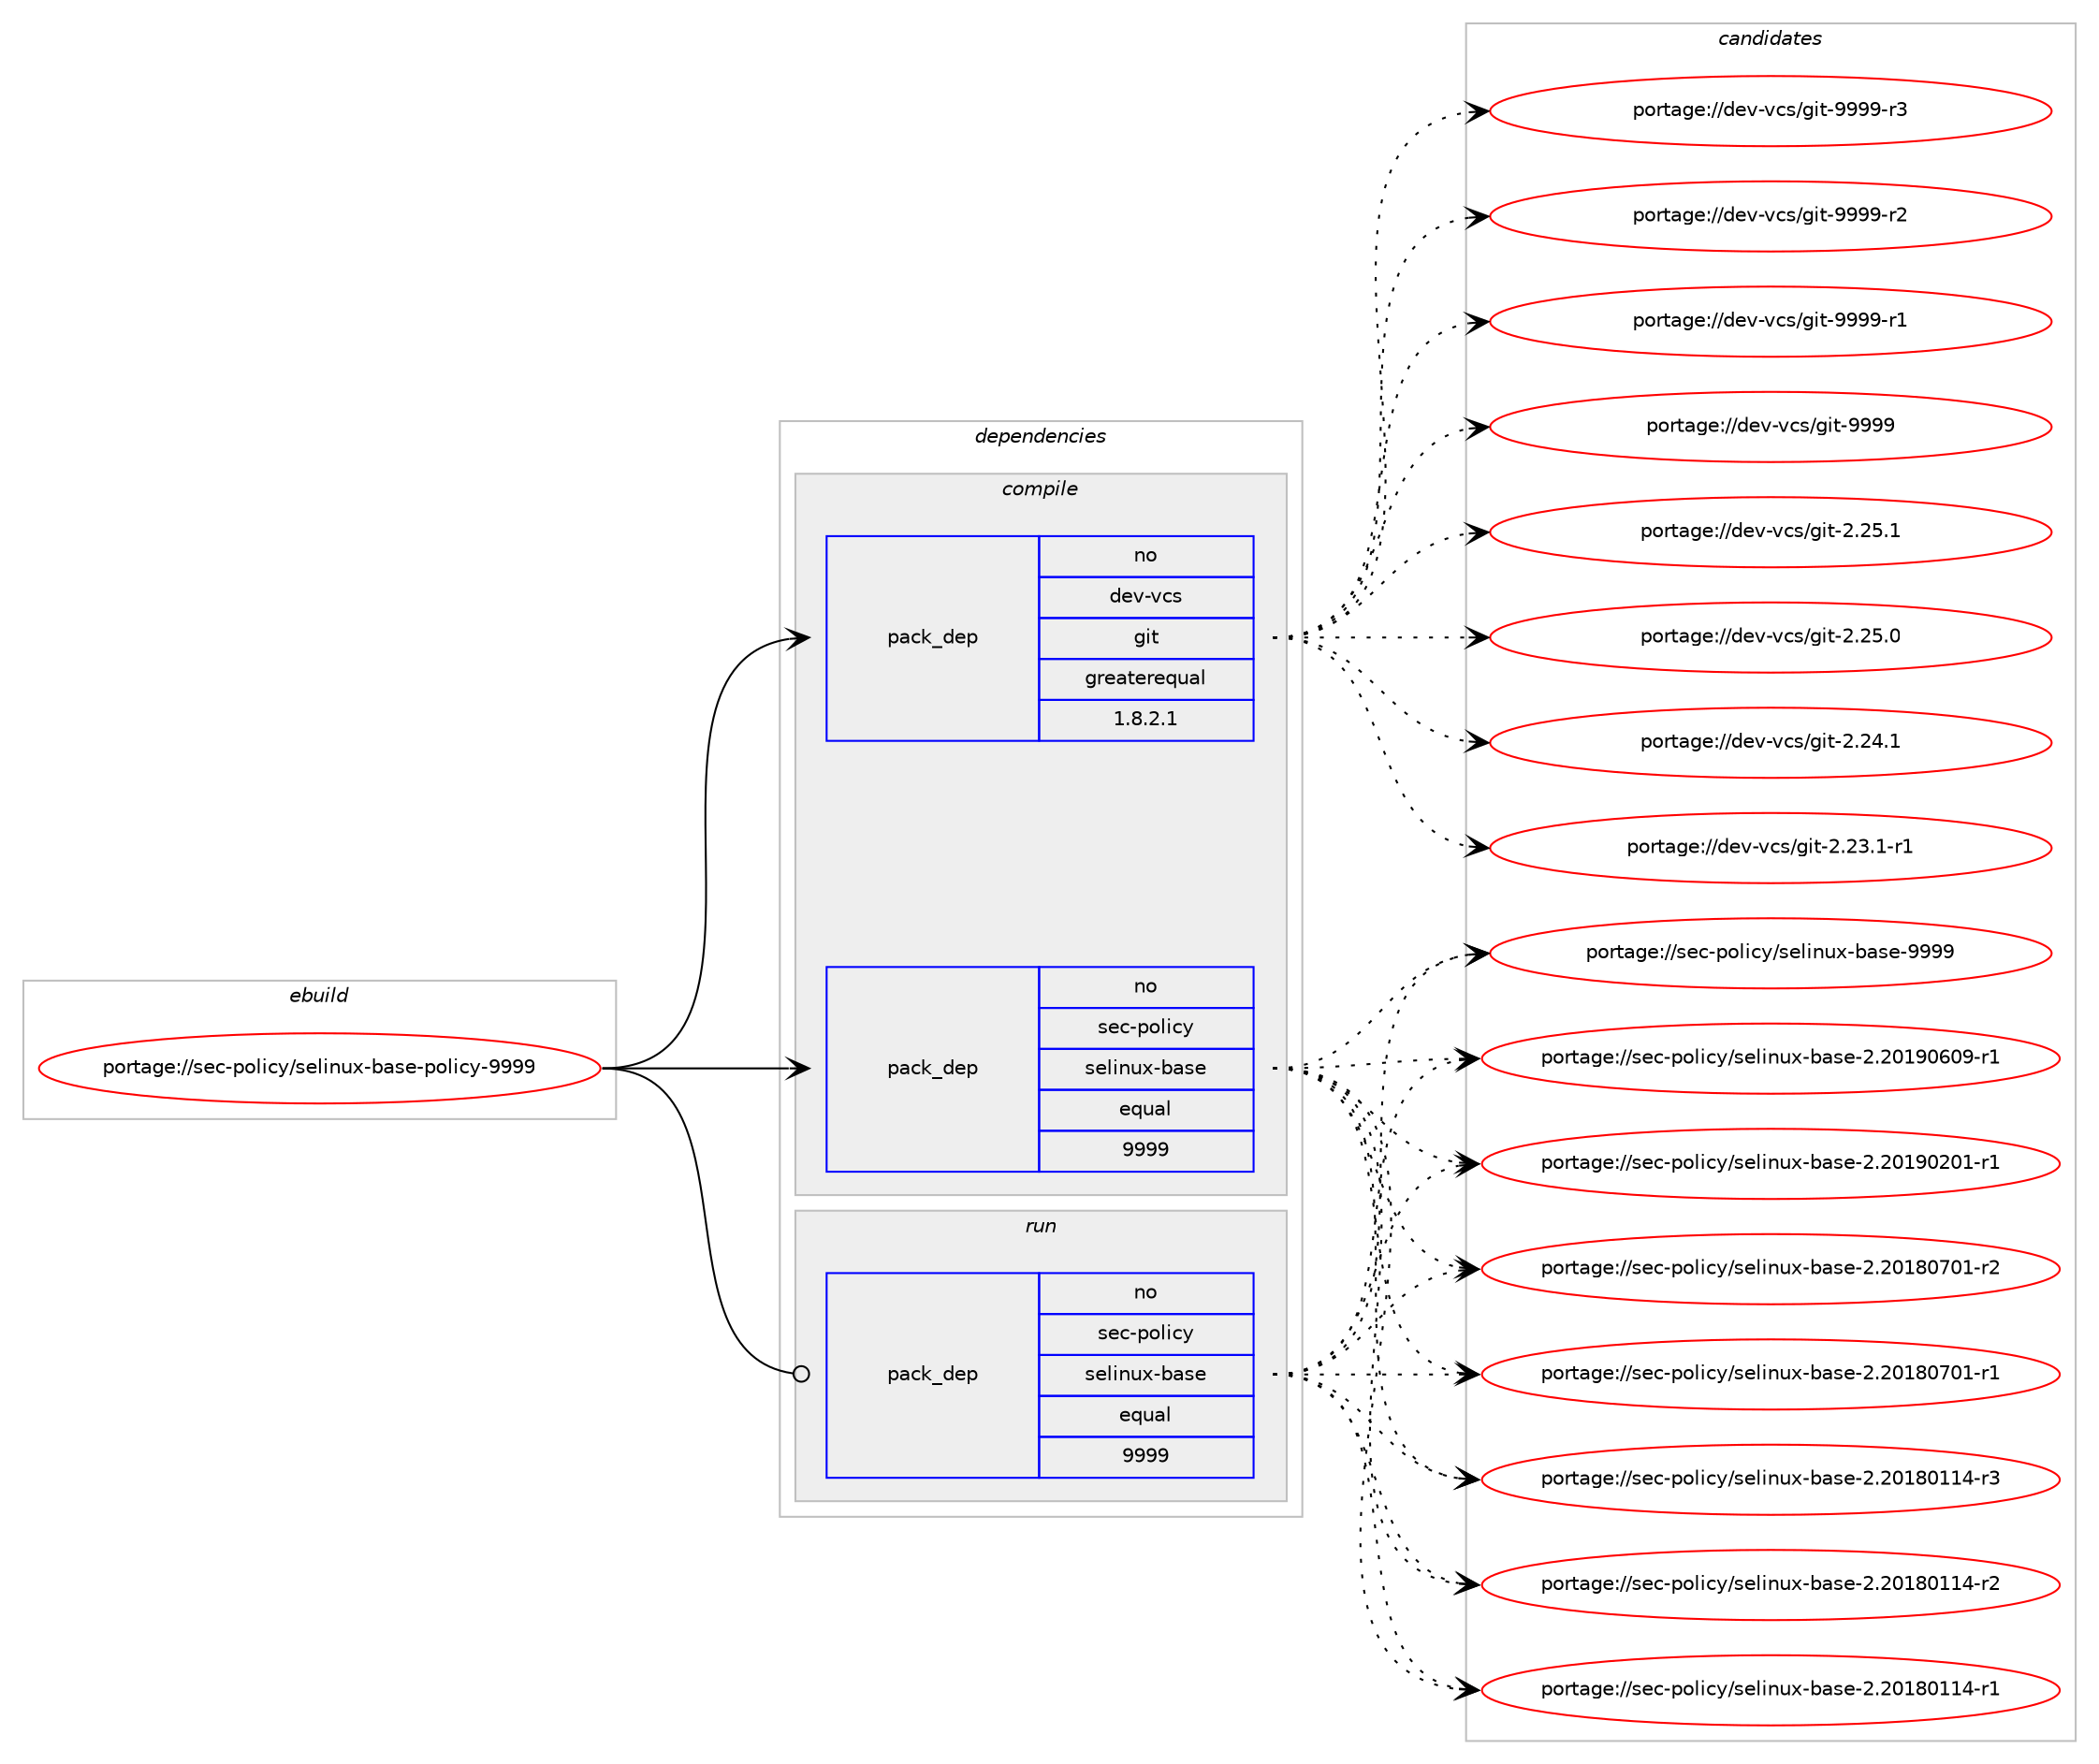 digraph prolog {

# *************
# Graph options
# *************

newrank=true;
concentrate=true;
compound=true;
graph [rankdir=LR,fontname=Helvetica,fontsize=10,ranksep=1.5];#, ranksep=2.5, nodesep=0.2];
edge  [arrowhead=vee];
node  [fontname=Helvetica,fontsize=10];

# **********
# The ebuild
# **********

subgraph cluster_leftcol {
color=gray;
rank=same;
label=<<i>ebuild</i>>;
id [label="portage://sec-policy/selinux-base-policy-9999", color=red, width=4, href="../sec-policy/selinux-base-policy-9999.svg"];
}

# ****************
# The dependencies
# ****************

subgraph cluster_midcol {
color=gray;
label=<<i>dependencies</i>>;
subgraph cluster_compile {
fillcolor="#eeeeee";
style=filled;
label=<<i>compile</i>>;
subgraph pack59729 {
dependency75738 [label=<<TABLE BORDER="0" CELLBORDER="1" CELLSPACING="0" CELLPADDING="4" WIDTH="220"><TR><TD ROWSPAN="6" CELLPADDING="30">pack_dep</TD></TR><TR><TD WIDTH="110">no</TD></TR><TR><TD>dev-vcs</TD></TR><TR><TD>git</TD></TR><TR><TD>greaterequal</TD></TR><TR><TD>1.8.2.1</TD></TR></TABLE>>, shape=none, color=blue];
}
id:e -> dependency75738:w [weight=20,style="solid",arrowhead="vee"];
subgraph pack59730 {
dependency75739 [label=<<TABLE BORDER="0" CELLBORDER="1" CELLSPACING="0" CELLPADDING="4" WIDTH="220"><TR><TD ROWSPAN="6" CELLPADDING="30">pack_dep</TD></TR><TR><TD WIDTH="110">no</TD></TR><TR><TD>sec-policy</TD></TR><TR><TD>selinux-base</TD></TR><TR><TD>equal</TD></TR><TR><TD>9999</TD></TR></TABLE>>, shape=none, color=blue];
}
id:e -> dependency75739:w [weight=20,style="solid",arrowhead="vee"];
}
subgraph cluster_compileandrun {
fillcolor="#eeeeee";
style=filled;
label=<<i>compile and run</i>>;
}
subgraph cluster_run {
fillcolor="#eeeeee";
style=filled;
label=<<i>run</i>>;
subgraph pack59731 {
dependency75740 [label=<<TABLE BORDER="0" CELLBORDER="1" CELLSPACING="0" CELLPADDING="4" WIDTH="220"><TR><TD ROWSPAN="6" CELLPADDING="30">pack_dep</TD></TR><TR><TD WIDTH="110">no</TD></TR><TR><TD>sec-policy</TD></TR><TR><TD>selinux-base</TD></TR><TR><TD>equal</TD></TR><TR><TD>9999</TD></TR></TABLE>>, shape=none, color=blue];
}
id:e -> dependency75740:w [weight=20,style="solid",arrowhead="odot"];
}
}

# **************
# The candidates
# **************

subgraph cluster_choices {
rank=same;
color=gray;
label=<<i>candidates</i>>;

subgraph choice59729 {
color=black;
nodesep=1;
choice10010111845118991154710310511645575757574511451 [label="portage://dev-vcs/git-9999-r3", color=red, width=4,href="../dev-vcs/git-9999-r3.svg"];
choice10010111845118991154710310511645575757574511450 [label="portage://dev-vcs/git-9999-r2", color=red, width=4,href="../dev-vcs/git-9999-r2.svg"];
choice10010111845118991154710310511645575757574511449 [label="portage://dev-vcs/git-9999-r1", color=red, width=4,href="../dev-vcs/git-9999-r1.svg"];
choice1001011184511899115471031051164557575757 [label="portage://dev-vcs/git-9999", color=red, width=4,href="../dev-vcs/git-9999.svg"];
choice10010111845118991154710310511645504650534649 [label="portage://dev-vcs/git-2.25.1", color=red, width=4,href="../dev-vcs/git-2.25.1.svg"];
choice10010111845118991154710310511645504650534648 [label="portage://dev-vcs/git-2.25.0", color=red, width=4,href="../dev-vcs/git-2.25.0.svg"];
choice10010111845118991154710310511645504650524649 [label="portage://dev-vcs/git-2.24.1", color=red, width=4,href="../dev-vcs/git-2.24.1.svg"];
choice100101118451189911547103105116455046505146494511449 [label="portage://dev-vcs/git-2.23.1-r1", color=red, width=4,href="../dev-vcs/git-2.23.1-r1.svg"];
dependency75738:e -> choice10010111845118991154710310511645575757574511451:w [style=dotted,weight="100"];
dependency75738:e -> choice10010111845118991154710310511645575757574511450:w [style=dotted,weight="100"];
dependency75738:e -> choice10010111845118991154710310511645575757574511449:w [style=dotted,weight="100"];
dependency75738:e -> choice1001011184511899115471031051164557575757:w [style=dotted,weight="100"];
dependency75738:e -> choice10010111845118991154710310511645504650534649:w [style=dotted,weight="100"];
dependency75738:e -> choice10010111845118991154710310511645504650534648:w [style=dotted,weight="100"];
dependency75738:e -> choice10010111845118991154710310511645504650524649:w [style=dotted,weight="100"];
dependency75738:e -> choice100101118451189911547103105116455046505146494511449:w [style=dotted,weight="100"];
}
subgraph choice59730 {
color=black;
nodesep=1;
choice115101994511211110810599121471151011081051101171204598971151014557575757 [label="portage://sec-policy/selinux-base-9999", color=red, width=4,href="../sec-policy/selinux-base-9999.svg"];
choice1151019945112111108105991214711510110810511011712045989711510145504650484957485448574511449 [label="portage://sec-policy/selinux-base-2.20190609-r1", color=red, width=4,href="../sec-policy/selinux-base-2.20190609-r1.svg"];
choice1151019945112111108105991214711510110810511011712045989711510145504650484957485048494511449 [label="portage://sec-policy/selinux-base-2.20190201-r1", color=red, width=4,href="../sec-policy/selinux-base-2.20190201-r1.svg"];
choice1151019945112111108105991214711510110810511011712045989711510145504650484956485548494511450 [label="portage://sec-policy/selinux-base-2.20180701-r2", color=red, width=4,href="../sec-policy/selinux-base-2.20180701-r2.svg"];
choice1151019945112111108105991214711510110810511011712045989711510145504650484956485548494511449 [label="portage://sec-policy/selinux-base-2.20180701-r1", color=red, width=4,href="../sec-policy/selinux-base-2.20180701-r1.svg"];
choice1151019945112111108105991214711510110810511011712045989711510145504650484956484949524511451 [label="portage://sec-policy/selinux-base-2.20180114-r3", color=red, width=4,href="../sec-policy/selinux-base-2.20180114-r3.svg"];
choice1151019945112111108105991214711510110810511011712045989711510145504650484956484949524511450 [label="portage://sec-policy/selinux-base-2.20180114-r2", color=red, width=4,href="../sec-policy/selinux-base-2.20180114-r2.svg"];
choice1151019945112111108105991214711510110810511011712045989711510145504650484956484949524511449 [label="portage://sec-policy/selinux-base-2.20180114-r1", color=red, width=4,href="../sec-policy/selinux-base-2.20180114-r1.svg"];
dependency75739:e -> choice115101994511211110810599121471151011081051101171204598971151014557575757:w [style=dotted,weight="100"];
dependency75739:e -> choice1151019945112111108105991214711510110810511011712045989711510145504650484957485448574511449:w [style=dotted,weight="100"];
dependency75739:e -> choice1151019945112111108105991214711510110810511011712045989711510145504650484957485048494511449:w [style=dotted,weight="100"];
dependency75739:e -> choice1151019945112111108105991214711510110810511011712045989711510145504650484956485548494511450:w [style=dotted,weight="100"];
dependency75739:e -> choice1151019945112111108105991214711510110810511011712045989711510145504650484956485548494511449:w [style=dotted,weight="100"];
dependency75739:e -> choice1151019945112111108105991214711510110810511011712045989711510145504650484956484949524511451:w [style=dotted,weight="100"];
dependency75739:e -> choice1151019945112111108105991214711510110810511011712045989711510145504650484956484949524511450:w [style=dotted,weight="100"];
dependency75739:e -> choice1151019945112111108105991214711510110810511011712045989711510145504650484956484949524511449:w [style=dotted,weight="100"];
}
subgraph choice59731 {
color=black;
nodesep=1;
choice115101994511211110810599121471151011081051101171204598971151014557575757 [label="portage://sec-policy/selinux-base-9999", color=red, width=4,href="../sec-policy/selinux-base-9999.svg"];
choice1151019945112111108105991214711510110810511011712045989711510145504650484957485448574511449 [label="portage://sec-policy/selinux-base-2.20190609-r1", color=red, width=4,href="../sec-policy/selinux-base-2.20190609-r1.svg"];
choice1151019945112111108105991214711510110810511011712045989711510145504650484957485048494511449 [label="portage://sec-policy/selinux-base-2.20190201-r1", color=red, width=4,href="../sec-policy/selinux-base-2.20190201-r1.svg"];
choice1151019945112111108105991214711510110810511011712045989711510145504650484956485548494511450 [label="portage://sec-policy/selinux-base-2.20180701-r2", color=red, width=4,href="../sec-policy/selinux-base-2.20180701-r2.svg"];
choice1151019945112111108105991214711510110810511011712045989711510145504650484956485548494511449 [label="portage://sec-policy/selinux-base-2.20180701-r1", color=red, width=4,href="../sec-policy/selinux-base-2.20180701-r1.svg"];
choice1151019945112111108105991214711510110810511011712045989711510145504650484956484949524511451 [label="portage://sec-policy/selinux-base-2.20180114-r3", color=red, width=4,href="../sec-policy/selinux-base-2.20180114-r3.svg"];
choice1151019945112111108105991214711510110810511011712045989711510145504650484956484949524511450 [label="portage://sec-policy/selinux-base-2.20180114-r2", color=red, width=4,href="../sec-policy/selinux-base-2.20180114-r2.svg"];
choice1151019945112111108105991214711510110810511011712045989711510145504650484956484949524511449 [label="portage://sec-policy/selinux-base-2.20180114-r1", color=red, width=4,href="../sec-policy/selinux-base-2.20180114-r1.svg"];
dependency75740:e -> choice115101994511211110810599121471151011081051101171204598971151014557575757:w [style=dotted,weight="100"];
dependency75740:e -> choice1151019945112111108105991214711510110810511011712045989711510145504650484957485448574511449:w [style=dotted,weight="100"];
dependency75740:e -> choice1151019945112111108105991214711510110810511011712045989711510145504650484957485048494511449:w [style=dotted,weight="100"];
dependency75740:e -> choice1151019945112111108105991214711510110810511011712045989711510145504650484956485548494511450:w [style=dotted,weight="100"];
dependency75740:e -> choice1151019945112111108105991214711510110810511011712045989711510145504650484956485548494511449:w [style=dotted,weight="100"];
dependency75740:e -> choice1151019945112111108105991214711510110810511011712045989711510145504650484956484949524511451:w [style=dotted,weight="100"];
dependency75740:e -> choice1151019945112111108105991214711510110810511011712045989711510145504650484956484949524511450:w [style=dotted,weight="100"];
dependency75740:e -> choice1151019945112111108105991214711510110810511011712045989711510145504650484956484949524511449:w [style=dotted,weight="100"];
}
}

}
